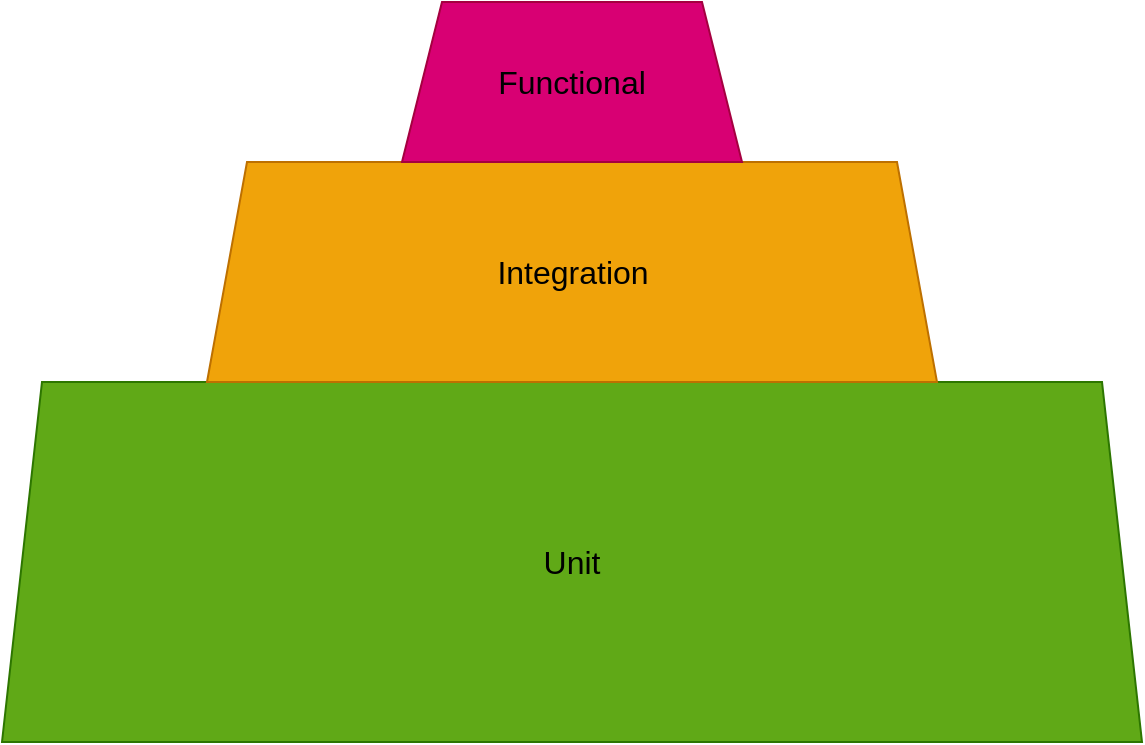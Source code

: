 <mxfile version="13.6.5">
    <diagram id="yjnJz2J6WTlOAFQIWYxa" name="Page-1">
        <mxGraphModel dx="965" dy="815" grid="1" gridSize="10" guides="1" tooltips="1" connect="1" arrows="1" fold="1" page="1" pageScale="1" pageWidth="827" pageHeight="1169" math="0" shadow="0">
            <root>
                <mxCell id="0"/>
                <mxCell id="1" parent="0"/>
                <mxCell id="8" value="Unit" style="shape=trapezoid;perimeter=trapezoidPerimeter;whiteSpace=wrap;html=1;fixedSize=1;fillColor=#60a917;strokeColor=#2D7600;fontSize=16;fontColor=#000000;" vertex="1" parent="1">
                    <mxGeometry x="30" y="230" width="570" height="180" as="geometry"/>
                </mxCell>
                <mxCell id="9" value="Integration" style="shape=trapezoid;perimeter=trapezoidPerimeter;whiteSpace=wrap;html=1;fixedSize=1;fillColor=#f0a30a;strokeColor=#BD7000;fontSize=16;fontColor=#000000;" vertex="1" parent="1">
                    <mxGeometry x="132.5" y="120" width="365" height="110" as="geometry"/>
                </mxCell>
                <mxCell id="10" value="Functional" style="shape=trapezoid;perimeter=trapezoidPerimeter;whiteSpace=wrap;html=1;fixedSize=1;fillColor=#d80073;strokeColor=#A50040;fontSize=16;fontColor=#000000;" vertex="1" parent="1">
                    <mxGeometry x="230" y="40" width="170" height="80" as="geometry"/>
                </mxCell>
            </root>
        </mxGraphModel>
    </diagram>
</mxfile>